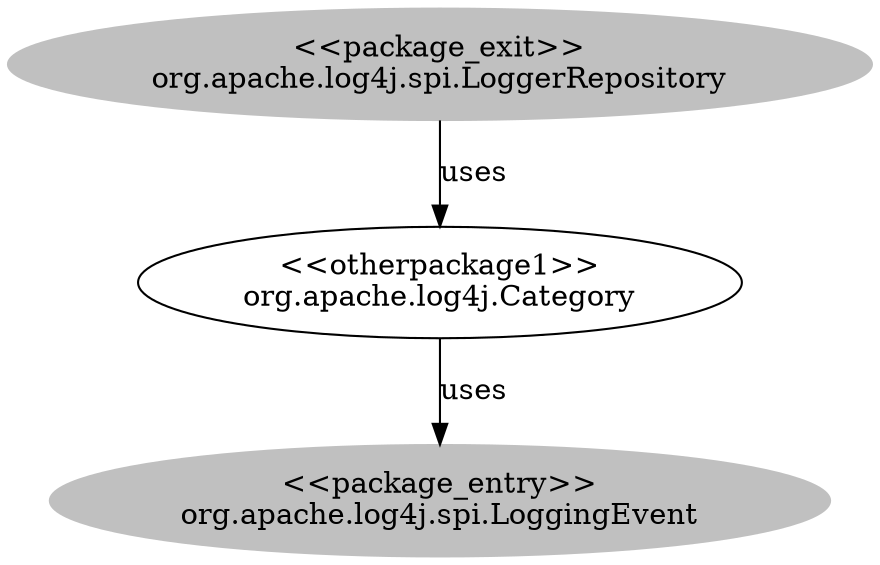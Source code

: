 digraph cd {
	org_apache_log4j_spi_LoggerRepository [label="<<package_exit>>
org.apache.log4j.spi.LoggerRepository",style=filled,color="grey"];
	org_apache_log4j_spi_LoggingEvent [label="<<package_entry>>
org.apache.log4j.spi.LoggingEvent",style=filled,color="grey"];
	org_apache_log4j_Category [label="<<otherpackage1>>
org.apache.log4j.Category"];
	org_apache_log4j_spi_LoggerRepository -> org_apache_log4j_Category [label=uses];
	org_apache_log4j_Category -> org_apache_log4j_spi_LoggingEvent [label=uses];
}

